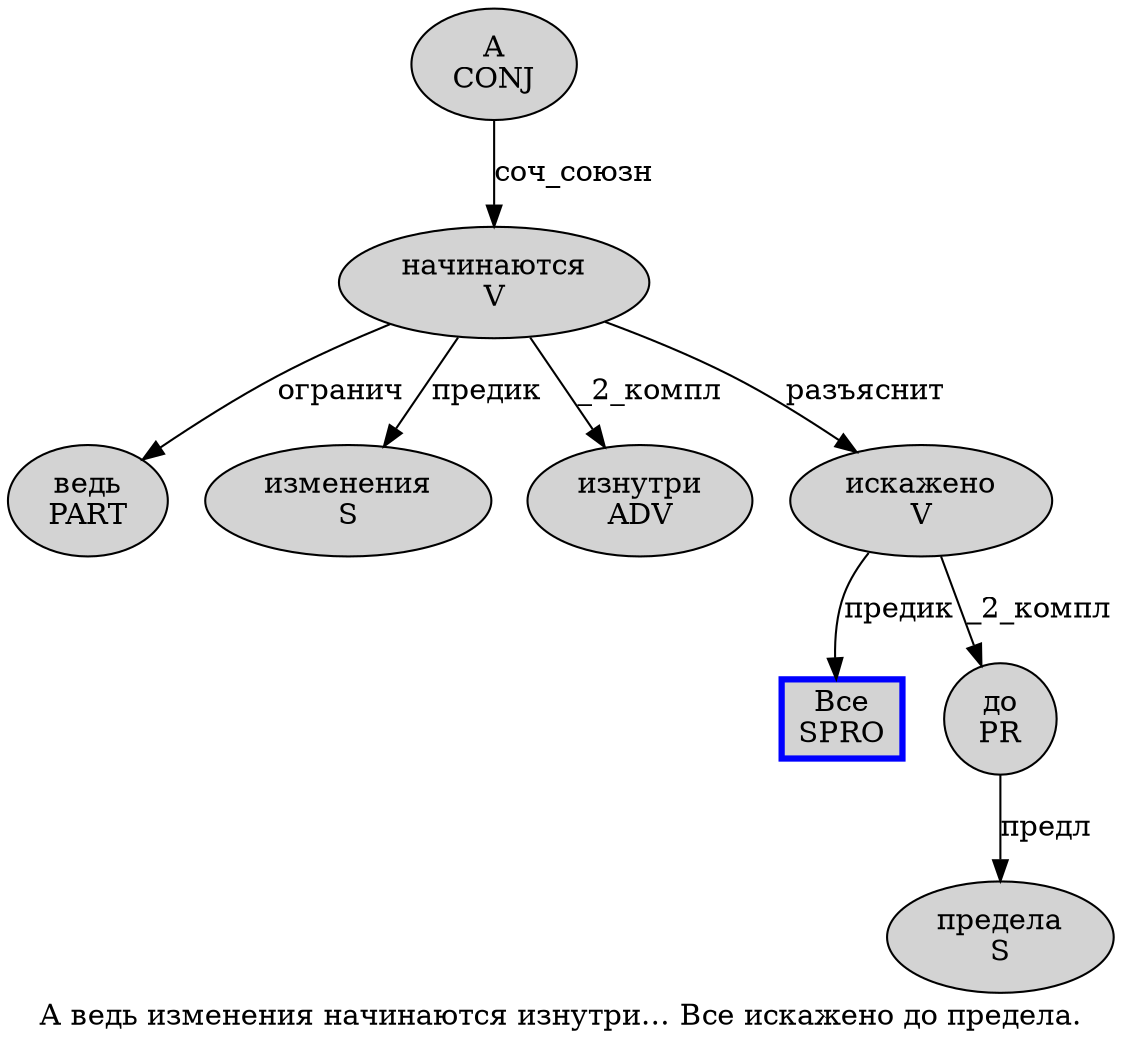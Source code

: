digraph SENTENCE_3940 {
	graph [label="А ведь изменения начинаются изнутри… Все искажено до предела."]
	node [style=filled]
		0 [label="А
CONJ" color="" fillcolor=lightgray penwidth=1 shape=ellipse]
		1 [label="ведь
PART" color="" fillcolor=lightgray penwidth=1 shape=ellipse]
		2 [label="изменения
S" color="" fillcolor=lightgray penwidth=1 shape=ellipse]
		3 [label="начинаются
V" color="" fillcolor=lightgray penwidth=1 shape=ellipse]
		4 [label="изнутри
ADV" color="" fillcolor=lightgray penwidth=1 shape=ellipse]
		6 [label="Все
SPRO" color=blue fillcolor=lightgray penwidth=3 shape=box]
		7 [label="искажено
V" color="" fillcolor=lightgray penwidth=1 shape=ellipse]
		8 [label="до
PR" color="" fillcolor=lightgray penwidth=1 shape=ellipse]
		9 [label="предела
S" color="" fillcolor=lightgray penwidth=1 shape=ellipse]
			3 -> 1 [label="огранич"]
			3 -> 2 [label="предик"]
			3 -> 4 [label="_2_компл"]
			3 -> 7 [label="разъяснит"]
			7 -> 6 [label="предик"]
			7 -> 8 [label="_2_компл"]
			0 -> 3 [label="соч_союзн"]
			8 -> 9 [label="предл"]
}
